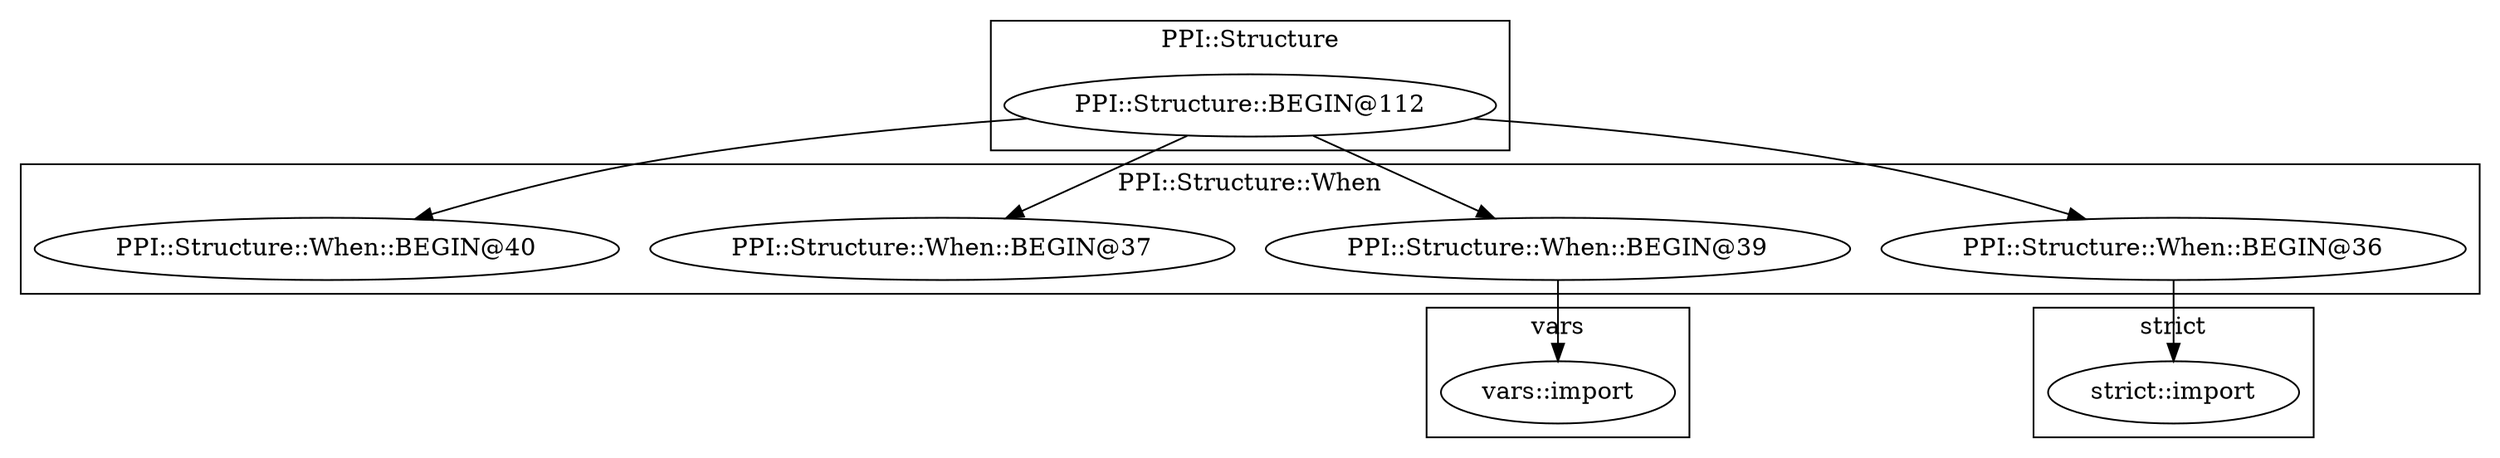 digraph {
graph [overlap=false]
subgraph cluster_PPI_Structure {
	label="PPI::Structure";
	"PPI::Structure::BEGIN@112";
}
subgraph cluster_vars {
	label="vars";
	"vars::import";
}
subgraph cluster_strict {
	label="strict";
	"strict::import";
}
subgraph cluster_PPI_Structure_When {
	label="PPI::Structure::When";
	"PPI::Structure::When::BEGIN@39";
	"PPI::Structure::When::BEGIN@36";
	"PPI::Structure::When::BEGIN@37";
	"PPI::Structure::When::BEGIN@40";
}
"PPI::Structure::BEGIN@112" -> "PPI::Structure::When::BEGIN@40";
"PPI::Structure::BEGIN@112" -> "PPI::Structure::When::BEGIN@39";
"PPI::Structure::BEGIN@112" -> "PPI::Structure::When::BEGIN@36";
"PPI::Structure::When::BEGIN@36" -> "strict::import";
"PPI::Structure::When::BEGIN@39" -> "vars::import";
"PPI::Structure::BEGIN@112" -> "PPI::Structure::When::BEGIN@37";
}
